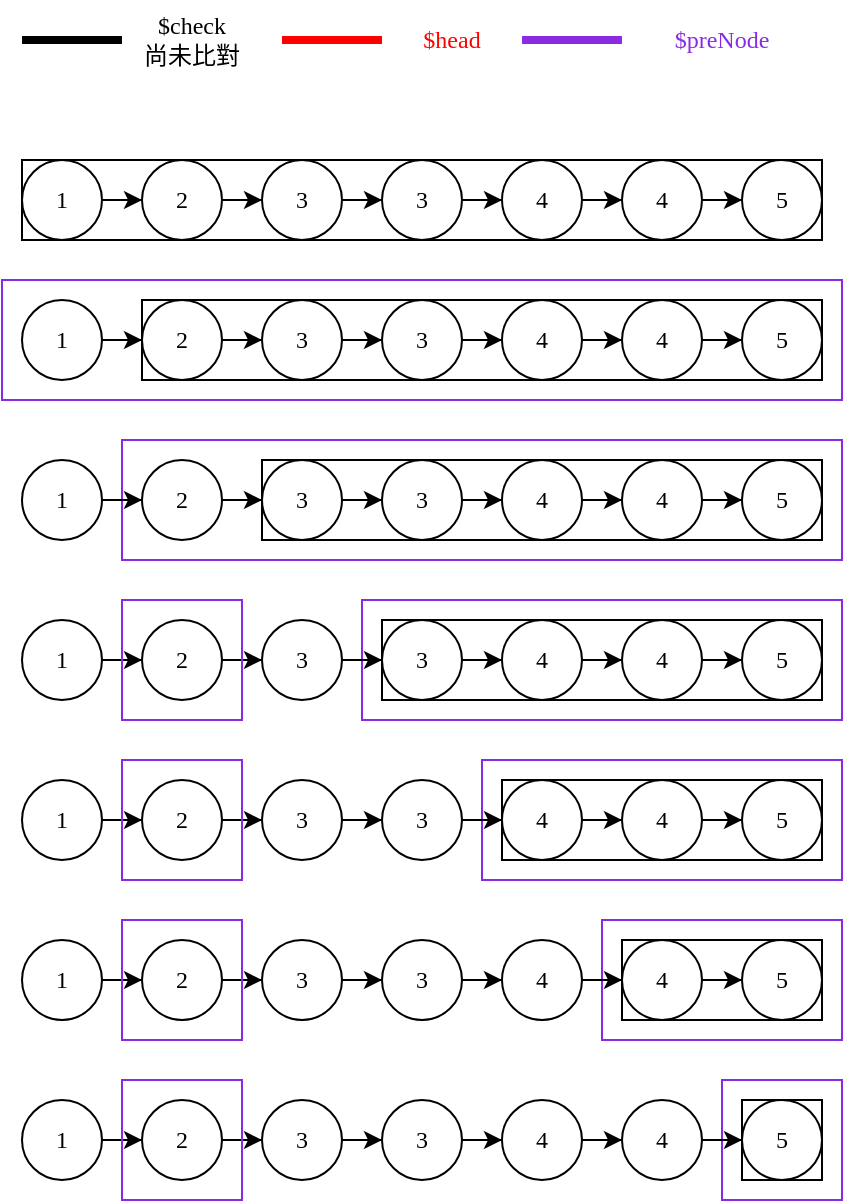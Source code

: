 <mxfile version="19.0.3" type="device"><diagram id="dfDjN7Alfze8SnQxkPcy" name="第1頁"><mxGraphModel dx="1351" dy="860" grid="1" gridSize="10" guides="1" tooltips="1" connect="1" arrows="1" fold="1" page="1" pageScale="1" pageWidth="900" pageHeight="1200" math="0" shadow="0"><root><mxCell id="0"/><mxCell id="1" parent="0"/><mxCell id="af9ezPCvCTqhQwKxUrJy-74" value="" style="rounded=0;whiteSpace=wrap;html=1;fontFamily=Verdana;fontColor=#8A2BE2;strokeColor=#8A2BE2;fillColor=none;" vertex="1" parent="1"><mxGeometry x="140" y="300" width="360" height="60" as="geometry"/></mxCell><mxCell id="af9ezPCvCTqhQwKxUrJy-20" value="" style="edgeStyle=orthogonalEdgeStyle;rounded=0;orthogonalLoop=1;jettySize=auto;html=1;fontFamily=Verdana;" edge="1" parent="1" source="af9ezPCvCTqhQwKxUrJy-21" target="af9ezPCvCTqhQwKxUrJy-23"><mxGeometry relative="1" as="geometry"/></mxCell><mxCell id="af9ezPCvCTqhQwKxUrJy-21" value="1" style="ellipse;whiteSpace=wrap;html=1;aspect=fixed;fontFamily=Verdana;" vertex="1" parent="1"><mxGeometry x="90" y="160" width="40" height="40" as="geometry"/></mxCell><mxCell id="af9ezPCvCTqhQwKxUrJy-22" value="" style="edgeStyle=orthogonalEdgeStyle;rounded=0;orthogonalLoop=1;jettySize=auto;html=1;fontFamily=Verdana;" edge="1" parent="1" source="af9ezPCvCTqhQwKxUrJy-23" target="af9ezPCvCTqhQwKxUrJy-25"><mxGeometry relative="1" as="geometry"/></mxCell><mxCell id="af9ezPCvCTqhQwKxUrJy-23" value="2" style="ellipse;whiteSpace=wrap;html=1;aspect=fixed;fontFamily=Verdana;" vertex="1" parent="1"><mxGeometry x="150" y="160" width="40" height="40" as="geometry"/></mxCell><mxCell id="af9ezPCvCTqhQwKxUrJy-24" value="" style="edgeStyle=orthogonalEdgeStyle;rounded=0;orthogonalLoop=1;jettySize=auto;html=1;fontFamily=Verdana;" edge="1" parent="1" source="af9ezPCvCTqhQwKxUrJy-25" target="af9ezPCvCTqhQwKxUrJy-27"><mxGeometry relative="1" as="geometry"/></mxCell><mxCell id="af9ezPCvCTqhQwKxUrJy-25" value="3" style="ellipse;whiteSpace=wrap;html=1;aspect=fixed;fontFamily=Verdana;" vertex="1" parent="1"><mxGeometry x="210" y="160" width="40" height="40" as="geometry"/></mxCell><mxCell id="af9ezPCvCTqhQwKxUrJy-26" value="" style="edgeStyle=orthogonalEdgeStyle;rounded=0;orthogonalLoop=1;jettySize=auto;html=1;fontFamily=Verdana;" edge="1" parent="1" source="af9ezPCvCTqhQwKxUrJy-27" target="af9ezPCvCTqhQwKxUrJy-29"><mxGeometry relative="1" as="geometry"/></mxCell><mxCell id="af9ezPCvCTqhQwKxUrJy-27" value="3" style="ellipse;whiteSpace=wrap;html=1;aspect=fixed;fontFamily=Verdana;" vertex="1" parent="1"><mxGeometry x="270" y="160" width="40" height="40" as="geometry"/></mxCell><mxCell id="af9ezPCvCTqhQwKxUrJy-28" value="" style="edgeStyle=orthogonalEdgeStyle;rounded=0;orthogonalLoop=1;jettySize=auto;html=1;fontFamily=Verdana;" edge="1" parent="1" source="af9ezPCvCTqhQwKxUrJy-29" target="af9ezPCvCTqhQwKxUrJy-31"><mxGeometry relative="1" as="geometry"/></mxCell><mxCell id="af9ezPCvCTqhQwKxUrJy-29" value="4" style="ellipse;whiteSpace=wrap;html=1;aspect=fixed;fontFamily=Verdana;" vertex="1" parent="1"><mxGeometry x="330" y="160" width="40" height="40" as="geometry"/></mxCell><mxCell id="af9ezPCvCTqhQwKxUrJy-30" value="" style="edgeStyle=orthogonalEdgeStyle;rounded=0;orthogonalLoop=1;jettySize=auto;html=1;fontFamily=Verdana;" edge="1" parent="1" source="af9ezPCvCTqhQwKxUrJy-31" target="af9ezPCvCTqhQwKxUrJy-32"><mxGeometry relative="1" as="geometry"/></mxCell><mxCell id="af9ezPCvCTqhQwKxUrJy-31" value="4" style="ellipse;whiteSpace=wrap;html=1;aspect=fixed;fontFamily=Verdana;" vertex="1" parent="1"><mxGeometry x="390" y="160" width="40" height="40" as="geometry"/></mxCell><mxCell id="af9ezPCvCTqhQwKxUrJy-32" value="5" style="ellipse;whiteSpace=wrap;html=1;aspect=fixed;fontFamily=Verdana;" vertex="1" parent="1"><mxGeometry x="450" y="160" width="40" height="40" as="geometry"/></mxCell><mxCell id="af9ezPCvCTqhQwKxUrJy-36" value="" style="endArrow=none;html=1;rounded=0;fontFamily=Verdana;strokeWidth=4;" edge="1" parent="1"><mxGeometry width="50" height="50" relative="1" as="geometry"><mxPoint x="90" y="100" as="sourcePoint"/><mxPoint x="140" y="100" as="targetPoint"/></mxGeometry></mxCell><mxCell id="af9ezPCvCTqhQwKxUrJy-37" value="$check&lt;br&gt;尚未比對" style="text;html=1;strokeColor=none;fillColor=none;align=center;verticalAlign=middle;whiteSpace=wrap;rounded=0;fontFamily=Verdana;" vertex="1" parent="1"><mxGeometry x="150" y="80" width="50" height="40" as="geometry"/></mxCell><mxCell id="af9ezPCvCTqhQwKxUrJy-38" value="" style="endArrow=none;html=1;rounded=0;fontFamily=Verdana;strokeWidth=4;strokeColor=#FF0000;" edge="1" parent="1"><mxGeometry width="50" height="50" relative="1" as="geometry"><mxPoint x="220" y="100" as="sourcePoint"/><mxPoint x="270" y="100" as="targetPoint"/></mxGeometry></mxCell><mxCell id="af9ezPCvCTqhQwKxUrJy-39" value="&lt;font color=&quot;#ff0000&quot;&gt;$head&lt;/font&gt;" style="text;html=1;strokeColor=none;fillColor=none;align=center;verticalAlign=middle;whiteSpace=wrap;rounded=0;fontFamily=Verdana;" vertex="1" parent="1"><mxGeometry x="280" y="80" width="50" height="40" as="geometry"/></mxCell><mxCell id="af9ezPCvCTqhQwKxUrJy-40" value="" style="endArrow=none;html=1;rounded=0;fontFamily=Verdana;strokeWidth=4;strokeColor=#8A2BE2;" edge="1" parent="1"><mxGeometry width="50" height="50" relative="1" as="geometry"><mxPoint x="340" y="100" as="sourcePoint"/><mxPoint x="390" y="100" as="targetPoint"/></mxGeometry></mxCell><mxCell id="af9ezPCvCTqhQwKxUrJy-41" value="&lt;font color=&quot;#8a2be2&quot;&gt;$preNode&lt;br&gt;&lt;/font&gt;" style="text;html=1;strokeColor=none;fillColor=none;align=center;verticalAlign=middle;whiteSpace=wrap;rounded=0;fontFamily=Verdana;" vertex="1" parent="1"><mxGeometry x="400" y="80" width="80" height="40" as="geometry"/></mxCell><mxCell id="af9ezPCvCTqhQwKxUrJy-42" value="" style="rounded=0;whiteSpace=wrap;html=1;fontFamily=Verdana;fillColor=none;" vertex="1" parent="1"><mxGeometry x="90" y="160" width="400" height="40" as="geometry"/></mxCell><mxCell id="af9ezPCvCTqhQwKxUrJy-45" value="" style="edgeStyle=orthogonalEdgeStyle;rounded=0;orthogonalLoop=1;jettySize=auto;html=1;fontFamily=Verdana;" edge="1" parent="1" source="af9ezPCvCTqhQwKxUrJy-46" target="af9ezPCvCTqhQwKxUrJy-48"><mxGeometry relative="1" as="geometry"/></mxCell><mxCell id="af9ezPCvCTqhQwKxUrJy-46" value="1" style="ellipse;whiteSpace=wrap;html=1;aspect=fixed;fontFamily=Verdana;" vertex="1" parent="1"><mxGeometry x="90" y="230" width="40" height="40" as="geometry"/></mxCell><mxCell id="af9ezPCvCTqhQwKxUrJy-47" value="" style="edgeStyle=orthogonalEdgeStyle;rounded=0;orthogonalLoop=1;jettySize=auto;html=1;fontFamily=Verdana;" edge="1" parent="1" source="af9ezPCvCTqhQwKxUrJy-48" target="af9ezPCvCTqhQwKxUrJy-50"><mxGeometry relative="1" as="geometry"/></mxCell><mxCell id="af9ezPCvCTqhQwKxUrJy-48" value="2" style="ellipse;whiteSpace=wrap;html=1;aspect=fixed;fontFamily=Verdana;" vertex="1" parent="1"><mxGeometry x="150" y="230" width="40" height="40" as="geometry"/></mxCell><mxCell id="af9ezPCvCTqhQwKxUrJy-49" value="" style="edgeStyle=orthogonalEdgeStyle;rounded=0;orthogonalLoop=1;jettySize=auto;html=1;fontFamily=Verdana;" edge="1" parent="1" source="af9ezPCvCTqhQwKxUrJy-50" target="af9ezPCvCTqhQwKxUrJy-52"><mxGeometry relative="1" as="geometry"/></mxCell><mxCell id="af9ezPCvCTqhQwKxUrJy-50" value="3" style="ellipse;whiteSpace=wrap;html=1;aspect=fixed;fontFamily=Verdana;" vertex="1" parent="1"><mxGeometry x="210" y="230" width="40" height="40" as="geometry"/></mxCell><mxCell id="af9ezPCvCTqhQwKxUrJy-51" value="" style="edgeStyle=orthogonalEdgeStyle;rounded=0;orthogonalLoop=1;jettySize=auto;html=1;fontFamily=Verdana;" edge="1" parent="1" source="af9ezPCvCTqhQwKxUrJy-52" target="af9ezPCvCTqhQwKxUrJy-54"><mxGeometry relative="1" as="geometry"/></mxCell><mxCell id="af9ezPCvCTqhQwKxUrJy-52" value="3" style="ellipse;whiteSpace=wrap;html=1;aspect=fixed;fontFamily=Verdana;" vertex="1" parent="1"><mxGeometry x="270" y="230" width="40" height="40" as="geometry"/></mxCell><mxCell id="af9ezPCvCTqhQwKxUrJy-53" value="" style="edgeStyle=orthogonalEdgeStyle;rounded=0;orthogonalLoop=1;jettySize=auto;html=1;fontFamily=Verdana;" edge="1" parent="1" source="af9ezPCvCTqhQwKxUrJy-54" target="af9ezPCvCTqhQwKxUrJy-56"><mxGeometry relative="1" as="geometry"/></mxCell><mxCell id="af9ezPCvCTqhQwKxUrJy-54" value="4" style="ellipse;whiteSpace=wrap;html=1;aspect=fixed;fontFamily=Verdana;" vertex="1" parent="1"><mxGeometry x="330" y="230" width="40" height="40" as="geometry"/></mxCell><mxCell id="af9ezPCvCTqhQwKxUrJy-55" value="" style="edgeStyle=orthogonalEdgeStyle;rounded=0;orthogonalLoop=1;jettySize=auto;html=1;fontFamily=Verdana;" edge="1" parent="1" source="af9ezPCvCTqhQwKxUrJy-56" target="af9ezPCvCTqhQwKxUrJy-57"><mxGeometry relative="1" as="geometry"/></mxCell><mxCell id="af9ezPCvCTqhQwKxUrJy-56" value="4" style="ellipse;whiteSpace=wrap;html=1;aspect=fixed;fontFamily=Verdana;" vertex="1" parent="1"><mxGeometry x="390" y="230" width="40" height="40" as="geometry"/></mxCell><mxCell id="af9ezPCvCTqhQwKxUrJy-57" value="5" style="ellipse;whiteSpace=wrap;html=1;aspect=fixed;fontFamily=Verdana;" vertex="1" parent="1"><mxGeometry x="450" y="230" width="40" height="40" as="geometry"/></mxCell><mxCell id="af9ezPCvCTqhQwKxUrJy-58" value="" style="rounded=0;whiteSpace=wrap;html=1;fontFamily=Verdana;fillColor=none;" vertex="1" parent="1"><mxGeometry x="150" y="230" width="340" height="40" as="geometry"/></mxCell><mxCell id="af9ezPCvCTqhQwKxUrJy-59" value="" style="rounded=0;whiteSpace=wrap;html=1;fontFamily=Verdana;fontColor=#8A2BE2;strokeColor=#8A2BE2;fillColor=none;" vertex="1" parent="1"><mxGeometry x="80" y="220" width="420" height="60" as="geometry"/></mxCell><mxCell id="af9ezPCvCTqhQwKxUrJy-60" value="" style="edgeStyle=orthogonalEdgeStyle;rounded=0;orthogonalLoop=1;jettySize=auto;html=1;fontFamily=Verdana;" edge="1" parent="1" source="af9ezPCvCTqhQwKxUrJy-61" target="af9ezPCvCTqhQwKxUrJy-63"><mxGeometry relative="1" as="geometry"/></mxCell><mxCell id="af9ezPCvCTqhQwKxUrJy-61" value="1" style="ellipse;whiteSpace=wrap;html=1;aspect=fixed;fontFamily=Verdana;" vertex="1" parent="1"><mxGeometry x="90" y="310" width="40" height="40" as="geometry"/></mxCell><mxCell id="af9ezPCvCTqhQwKxUrJy-62" value="" style="edgeStyle=orthogonalEdgeStyle;rounded=0;orthogonalLoop=1;jettySize=auto;html=1;fontFamily=Verdana;" edge="1" parent="1" source="af9ezPCvCTqhQwKxUrJy-63" target="af9ezPCvCTqhQwKxUrJy-65"><mxGeometry relative="1" as="geometry"/></mxCell><mxCell id="af9ezPCvCTqhQwKxUrJy-63" value="2" style="ellipse;whiteSpace=wrap;html=1;aspect=fixed;fontFamily=Verdana;" vertex="1" parent="1"><mxGeometry x="150" y="310" width="40" height="40" as="geometry"/></mxCell><mxCell id="af9ezPCvCTqhQwKxUrJy-64" value="" style="edgeStyle=orthogonalEdgeStyle;rounded=0;orthogonalLoop=1;jettySize=auto;html=1;fontFamily=Verdana;" edge="1" parent="1" source="af9ezPCvCTqhQwKxUrJy-65" target="af9ezPCvCTqhQwKxUrJy-67"><mxGeometry relative="1" as="geometry"/></mxCell><mxCell id="af9ezPCvCTqhQwKxUrJy-65" value="3" style="ellipse;whiteSpace=wrap;html=1;aspect=fixed;fontFamily=Verdana;" vertex="1" parent="1"><mxGeometry x="210" y="310" width="40" height="40" as="geometry"/></mxCell><mxCell id="af9ezPCvCTqhQwKxUrJy-66" value="" style="edgeStyle=orthogonalEdgeStyle;rounded=0;orthogonalLoop=1;jettySize=auto;html=1;fontFamily=Verdana;" edge="1" parent="1" source="af9ezPCvCTqhQwKxUrJy-67" target="af9ezPCvCTqhQwKxUrJy-69"><mxGeometry relative="1" as="geometry"/></mxCell><mxCell id="af9ezPCvCTqhQwKxUrJy-67" value="3" style="ellipse;whiteSpace=wrap;html=1;aspect=fixed;fontFamily=Verdana;" vertex="1" parent="1"><mxGeometry x="270" y="310" width="40" height="40" as="geometry"/></mxCell><mxCell id="af9ezPCvCTqhQwKxUrJy-68" value="" style="edgeStyle=orthogonalEdgeStyle;rounded=0;orthogonalLoop=1;jettySize=auto;html=1;fontFamily=Verdana;" edge="1" parent="1" source="af9ezPCvCTqhQwKxUrJy-69" target="af9ezPCvCTqhQwKxUrJy-71"><mxGeometry relative="1" as="geometry"/></mxCell><mxCell id="af9ezPCvCTqhQwKxUrJy-69" value="4" style="ellipse;whiteSpace=wrap;html=1;aspect=fixed;fontFamily=Verdana;" vertex="1" parent="1"><mxGeometry x="330" y="310" width="40" height="40" as="geometry"/></mxCell><mxCell id="af9ezPCvCTqhQwKxUrJy-70" value="" style="edgeStyle=orthogonalEdgeStyle;rounded=0;orthogonalLoop=1;jettySize=auto;html=1;fontFamily=Verdana;" edge="1" parent="1" source="af9ezPCvCTqhQwKxUrJy-71" target="af9ezPCvCTqhQwKxUrJy-72"><mxGeometry relative="1" as="geometry"/></mxCell><mxCell id="af9ezPCvCTqhQwKxUrJy-71" value="4" style="ellipse;whiteSpace=wrap;html=1;aspect=fixed;fontFamily=Verdana;" vertex="1" parent="1"><mxGeometry x="390" y="310" width="40" height="40" as="geometry"/></mxCell><mxCell id="af9ezPCvCTqhQwKxUrJy-72" value="5" style="ellipse;whiteSpace=wrap;html=1;aspect=fixed;fontFamily=Verdana;" vertex="1" parent="1"><mxGeometry x="450" y="310" width="40" height="40" as="geometry"/></mxCell><mxCell id="af9ezPCvCTqhQwKxUrJy-73" value="" style="rounded=0;whiteSpace=wrap;html=1;fontFamily=Verdana;fillColor=none;" vertex="1" parent="1"><mxGeometry x="210" y="310" width="280" height="40" as="geometry"/></mxCell><mxCell id="af9ezPCvCTqhQwKxUrJy-75" value="" style="rounded=0;whiteSpace=wrap;html=1;fontFamily=Verdana;fontColor=#8A2BE2;strokeColor=#8A2BE2;fillColor=none;" vertex="1" parent="1"><mxGeometry x="260" y="380" width="240" height="60" as="geometry"/></mxCell><mxCell id="af9ezPCvCTqhQwKxUrJy-76" value="" style="edgeStyle=orthogonalEdgeStyle;rounded=0;orthogonalLoop=1;jettySize=auto;html=1;fontFamily=Verdana;" edge="1" parent="1" source="af9ezPCvCTqhQwKxUrJy-77" target="af9ezPCvCTqhQwKxUrJy-79"><mxGeometry relative="1" as="geometry"/></mxCell><mxCell id="af9ezPCvCTqhQwKxUrJy-77" value="1" style="ellipse;whiteSpace=wrap;html=1;aspect=fixed;fontFamily=Verdana;" vertex="1" parent="1"><mxGeometry x="90" y="390" width="40" height="40" as="geometry"/></mxCell><mxCell id="af9ezPCvCTqhQwKxUrJy-78" value="" style="edgeStyle=orthogonalEdgeStyle;rounded=0;orthogonalLoop=1;jettySize=auto;html=1;fontFamily=Verdana;" edge="1" parent="1" source="af9ezPCvCTqhQwKxUrJy-79" target="af9ezPCvCTqhQwKxUrJy-81"><mxGeometry relative="1" as="geometry"/></mxCell><mxCell id="af9ezPCvCTqhQwKxUrJy-79" value="2" style="ellipse;whiteSpace=wrap;html=1;aspect=fixed;fontFamily=Verdana;" vertex="1" parent="1"><mxGeometry x="150" y="390" width="40" height="40" as="geometry"/></mxCell><mxCell id="af9ezPCvCTqhQwKxUrJy-80" value="" style="edgeStyle=orthogonalEdgeStyle;rounded=0;orthogonalLoop=1;jettySize=auto;html=1;fontFamily=Verdana;" edge="1" parent="1" source="af9ezPCvCTqhQwKxUrJy-81" target="af9ezPCvCTqhQwKxUrJy-83"><mxGeometry relative="1" as="geometry"/></mxCell><mxCell id="af9ezPCvCTqhQwKxUrJy-81" value="3" style="ellipse;whiteSpace=wrap;html=1;aspect=fixed;fontFamily=Verdana;" vertex="1" parent="1"><mxGeometry x="210" y="390" width="40" height="40" as="geometry"/></mxCell><mxCell id="af9ezPCvCTqhQwKxUrJy-82" value="" style="edgeStyle=orthogonalEdgeStyle;rounded=0;orthogonalLoop=1;jettySize=auto;html=1;fontFamily=Verdana;" edge="1" parent="1" source="af9ezPCvCTqhQwKxUrJy-83" target="af9ezPCvCTqhQwKxUrJy-85"><mxGeometry relative="1" as="geometry"/></mxCell><mxCell id="af9ezPCvCTqhQwKxUrJy-83" value="3" style="ellipse;whiteSpace=wrap;html=1;aspect=fixed;fontFamily=Verdana;" vertex="1" parent="1"><mxGeometry x="270" y="390" width="40" height="40" as="geometry"/></mxCell><mxCell id="af9ezPCvCTqhQwKxUrJy-84" value="" style="edgeStyle=orthogonalEdgeStyle;rounded=0;orthogonalLoop=1;jettySize=auto;html=1;fontFamily=Verdana;" edge="1" parent="1" source="af9ezPCvCTqhQwKxUrJy-85" target="af9ezPCvCTqhQwKxUrJy-87"><mxGeometry relative="1" as="geometry"/></mxCell><mxCell id="af9ezPCvCTqhQwKxUrJy-85" value="4" style="ellipse;whiteSpace=wrap;html=1;aspect=fixed;fontFamily=Verdana;" vertex="1" parent="1"><mxGeometry x="330" y="390" width="40" height="40" as="geometry"/></mxCell><mxCell id="af9ezPCvCTqhQwKxUrJy-86" value="" style="edgeStyle=orthogonalEdgeStyle;rounded=0;orthogonalLoop=1;jettySize=auto;html=1;fontFamily=Verdana;" edge="1" parent="1" source="af9ezPCvCTqhQwKxUrJy-87" target="af9ezPCvCTqhQwKxUrJy-88"><mxGeometry relative="1" as="geometry"/></mxCell><mxCell id="af9ezPCvCTqhQwKxUrJy-87" value="4" style="ellipse;whiteSpace=wrap;html=1;aspect=fixed;fontFamily=Verdana;" vertex="1" parent="1"><mxGeometry x="390" y="390" width="40" height="40" as="geometry"/></mxCell><mxCell id="af9ezPCvCTqhQwKxUrJy-88" value="5" style="ellipse;whiteSpace=wrap;html=1;aspect=fixed;fontFamily=Verdana;" vertex="1" parent="1"><mxGeometry x="450" y="390" width="40" height="40" as="geometry"/></mxCell><mxCell id="af9ezPCvCTqhQwKxUrJy-89" value="" style="rounded=0;whiteSpace=wrap;html=1;fontFamily=Verdana;fillColor=none;" vertex="1" parent="1"><mxGeometry x="270" y="390" width="220" height="40" as="geometry"/></mxCell><mxCell id="af9ezPCvCTqhQwKxUrJy-90" value="" style="rounded=0;whiteSpace=wrap;html=1;fontFamily=Verdana;fontColor=#8A2BE2;strokeColor=#8A2BE2;fillColor=none;" vertex="1" parent="1"><mxGeometry x="140" y="380" width="60" height="60" as="geometry"/></mxCell><mxCell id="af9ezPCvCTqhQwKxUrJy-91" value="" style="rounded=0;whiteSpace=wrap;html=1;fontFamily=Verdana;fontColor=#8A2BE2;strokeColor=#8A2BE2;fillColor=none;" vertex="1" parent="1"><mxGeometry x="320" y="460" width="180" height="60" as="geometry"/></mxCell><mxCell id="af9ezPCvCTqhQwKxUrJy-92" value="" style="edgeStyle=orthogonalEdgeStyle;rounded=0;orthogonalLoop=1;jettySize=auto;html=1;fontFamily=Verdana;" edge="1" parent="1" source="af9ezPCvCTqhQwKxUrJy-93" target="af9ezPCvCTqhQwKxUrJy-95"><mxGeometry relative="1" as="geometry"/></mxCell><mxCell id="af9ezPCvCTqhQwKxUrJy-93" value="1" style="ellipse;whiteSpace=wrap;html=1;aspect=fixed;fontFamily=Verdana;" vertex="1" parent="1"><mxGeometry x="90" y="470" width="40" height="40" as="geometry"/></mxCell><mxCell id="af9ezPCvCTqhQwKxUrJy-94" value="" style="edgeStyle=orthogonalEdgeStyle;rounded=0;orthogonalLoop=1;jettySize=auto;html=1;fontFamily=Verdana;" edge="1" parent="1" source="af9ezPCvCTqhQwKxUrJy-95" target="af9ezPCvCTqhQwKxUrJy-97"><mxGeometry relative="1" as="geometry"/></mxCell><mxCell id="af9ezPCvCTqhQwKxUrJy-95" value="2" style="ellipse;whiteSpace=wrap;html=1;aspect=fixed;fontFamily=Verdana;" vertex="1" parent="1"><mxGeometry x="150" y="470" width="40" height="40" as="geometry"/></mxCell><mxCell id="af9ezPCvCTqhQwKxUrJy-96" value="" style="edgeStyle=orthogonalEdgeStyle;rounded=0;orthogonalLoop=1;jettySize=auto;html=1;fontFamily=Verdana;" edge="1" parent="1" source="af9ezPCvCTqhQwKxUrJy-97" target="af9ezPCvCTqhQwKxUrJy-99"><mxGeometry relative="1" as="geometry"/></mxCell><mxCell id="af9ezPCvCTqhQwKxUrJy-97" value="3" style="ellipse;whiteSpace=wrap;html=1;aspect=fixed;fontFamily=Verdana;" vertex="1" parent="1"><mxGeometry x="210" y="470" width="40" height="40" as="geometry"/></mxCell><mxCell id="af9ezPCvCTqhQwKxUrJy-98" value="" style="edgeStyle=orthogonalEdgeStyle;rounded=0;orthogonalLoop=1;jettySize=auto;html=1;fontFamily=Verdana;" edge="1" parent="1" source="af9ezPCvCTqhQwKxUrJy-99" target="af9ezPCvCTqhQwKxUrJy-101"><mxGeometry relative="1" as="geometry"/></mxCell><mxCell id="af9ezPCvCTqhQwKxUrJy-99" value="3" style="ellipse;whiteSpace=wrap;html=1;aspect=fixed;fontFamily=Verdana;" vertex="1" parent="1"><mxGeometry x="270" y="470" width="40" height="40" as="geometry"/></mxCell><mxCell id="af9ezPCvCTqhQwKxUrJy-100" value="" style="edgeStyle=orthogonalEdgeStyle;rounded=0;orthogonalLoop=1;jettySize=auto;html=1;fontFamily=Verdana;" edge="1" parent="1" source="af9ezPCvCTqhQwKxUrJy-101" target="af9ezPCvCTqhQwKxUrJy-103"><mxGeometry relative="1" as="geometry"/></mxCell><mxCell id="af9ezPCvCTqhQwKxUrJy-101" value="4" style="ellipse;whiteSpace=wrap;html=1;aspect=fixed;fontFamily=Verdana;" vertex="1" parent="1"><mxGeometry x="330" y="470" width="40" height="40" as="geometry"/></mxCell><mxCell id="af9ezPCvCTqhQwKxUrJy-102" value="" style="edgeStyle=orthogonalEdgeStyle;rounded=0;orthogonalLoop=1;jettySize=auto;html=1;fontFamily=Verdana;" edge="1" parent="1" source="af9ezPCvCTqhQwKxUrJy-103" target="af9ezPCvCTqhQwKxUrJy-104"><mxGeometry relative="1" as="geometry"/></mxCell><mxCell id="af9ezPCvCTqhQwKxUrJy-103" value="4" style="ellipse;whiteSpace=wrap;html=1;aspect=fixed;fontFamily=Verdana;" vertex="1" parent="1"><mxGeometry x="390" y="470" width="40" height="40" as="geometry"/></mxCell><mxCell id="af9ezPCvCTqhQwKxUrJy-104" value="5" style="ellipse;whiteSpace=wrap;html=1;aspect=fixed;fontFamily=Verdana;" vertex="1" parent="1"><mxGeometry x="450" y="470" width="40" height="40" as="geometry"/></mxCell><mxCell id="af9ezPCvCTqhQwKxUrJy-105" value="" style="rounded=0;whiteSpace=wrap;html=1;fontFamily=Verdana;fillColor=none;" vertex="1" parent="1"><mxGeometry x="330" y="470" width="160" height="40" as="geometry"/></mxCell><mxCell id="af9ezPCvCTqhQwKxUrJy-106" value="" style="rounded=0;whiteSpace=wrap;html=1;fontFamily=Verdana;fontColor=#8A2BE2;strokeColor=#8A2BE2;fillColor=none;" vertex="1" parent="1"><mxGeometry x="140" y="460" width="60" height="60" as="geometry"/></mxCell><mxCell id="af9ezPCvCTqhQwKxUrJy-107" value="" style="rounded=0;whiteSpace=wrap;html=1;fontFamily=Verdana;fontColor=#8A2BE2;strokeColor=#8A2BE2;fillColor=none;" vertex="1" parent="1"><mxGeometry x="380" y="540" width="120" height="60" as="geometry"/></mxCell><mxCell id="af9ezPCvCTqhQwKxUrJy-108" value="" style="edgeStyle=orthogonalEdgeStyle;rounded=0;orthogonalLoop=1;jettySize=auto;html=1;fontFamily=Verdana;" edge="1" parent="1" source="af9ezPCvCTqhQwKxUrJy-109" target="af9ezPCvCTqhQwKxUrJy-111"><mxGeometry relative="1" as="geometry"/></mxCell><mxCell id="af9ezPCvCTqhQwKxUrJy-109" value="1" style="ellipse;whiteSpace=wrap;html=1;aspect=fixed;fontFamily=Verdana;" vertex="1" parent="1"><mxGeometry x="90" y="550" width="40" height="40" as="geometry"/></mxCell><mxCell id="af9ezPCvCTqhQwKxUrJy-110" value="" style="edgeStyle=orthogonalEdgeStyle;rounded=0;orthogonalLoop=1;jettySize=auto;html=1;fontFamily=Verdana;" edge="1" parent="1" source="af9ezPCvCTqhQwKxUrJy-111" target="af9ezPCvCTqhQwKxUrJy-113"><mxGeometry relative="1" as="geometry"/></mxCell><mxCell id="af9ezPCvCTqhQwKxUrJy-111" value="2" style="ellipse;whiteSpace=wrap;html=1;aspect=fixed;fontFamily=Verdana;" vertex="1" parent="1"><mxGeometry x="150" y="550" width="40" height="40" as="geometry"/></mxCell><mxCell id="af9ezPCvCTqhQwKxUrJy-112" value="" style="edgeStyle=orthogonalEdgeStyle;rounded=0;orthogonalLoop=1;jettySize=auto;html=1;fontFamily=Verdana;" edge="1" parent="1" source="af9ezPCvCTqhQwKxUrJy-113" target="af9ezPCvCTqhQwKxUrJy-115"><mxGeometry relative="1" as="geometry"/></mxCell><mxCell id="af9ezPCvCTqhQwKxUrJy-113" value="3" style="ellipse;whiteSpace=wrap;html=1;aspect=fixed;fontFamily=Verdana;" vertex="1" parent="1"><mxGeometry x="210" y="550" width="40" height="40" as="geometry"/></mxCell><mxCell id="af9ezPCvCTqhQwKxUrJy-114" value="" style="edgeStyle=orthogonalEdgeStyle;rounded=0;orthogonalLoop=1;jettySize=auto;html=1;fontFamily=Verdana;" edge="1" parent="1" source="af9ezPCvCTqhQwKxUrJy-115" target="af9ezPCvCTqhQwKxUrJy-117"><mxGeometry relative="1" as="geometry"/></mxCell><mxCell id="af9ezPCvCTqhQwKxUrJy-115" value="3" style="ellipse;whiteSpace=wrap;html=1;aspect=fixed;fontFamily=Verdana;" vertex="1" parent="1"><mxGeometry x="270" y="550" width="40" height="40" as="geometry"/></mxCell><mxCell id="af9ezPCvCTqhQwKxUrJy-116" value="" style="edgeStyle=orthogonalEdgeStyle;rounded=0;orthogonalLoop=1;jettySize=auto;html=1;fontFamily=Verdana;" edge="1" parent="1" source="af9ezPCvCTqhQwKxUrJy-117" target="af9ezPCvCTqhQwKxUrJy-119"><mxGeometry relative="1" as="geometry"/></mxCell><mxCell id="af9ezPCvCTqhQwKxUrJy-117" value="4" style="ellipse;whiteSpace=wrap;html=1;aspect=fixed;fontFamily=Verdana;" vertex="1" parent="1"><mxGeometry x="330" y="550" width="40" height="40" as="geometry"/></mxCell><mxCell id="af9ezPCvCTqhQwKxUrJy-118" value="" style="edgeStyle=orthogonalEdgeStyle;rounded=0;orthogonalLoop=1;jettySize=auto;html=1;fontFamily=Verdana;" edge="1" parent="1" source="af9ezPCvCTqhQwKxUrJy-119" target="af9ezPCvCTqhQwKxUrJy-120"><mxGeometry relative="1" as="geometry"/></mxCell><mxCell id="af9ezPCvCTqhQwKxUrJy-119" value="4" style="ellipse;whiteSpace=wrap;html=1;aspect=fixed;fontFamily=Verdana;" vertex="1" parent="1"><mxGeometry x="390" y="550" width="40" height="40" as="geometry"/></mxCell><mxCell id="af9ezPCvCTqhQwKxUrJy-120" value="5" style="ellipse;whiteSpace=wrap;html=1;aspect=fixed;fontFamily=Verdana;" vertex="1" parent="1"><mxGeometry x="450" y="550" width="40" height="40" as="geometry"/></mxCell><mxCell id="af9ezPCvCTqhQwKxUrJy-121" value="" style="rounded=0;whiteSpace=wrap;html=1;fontFamily=Verdana;fillColor=none;" vertex="1" parent="1"><mxGeometry x="390" y="550" width="100" height="40" as="geometry"/></mxCell><mxCell id="af9ezPCvCTqhQwKxUrJy-122" value="" style="rounded=0;whiteSpace=wrap;html=1;fontFamily=Verdana;fontColor=#8A2BE2;strokeColor=#8A2BE2;fillColor=none;" vertex="1" parent="1"><mxGeometry x="140" y="540" width="60" height="60" as="geometry"/></mxCell><mxCell id="af9ezPCvCTqhQwKxUrJy-123" value="" style="rounded=0;whiteSpace=wrap;html=1;fontFamily=Verdana;fontColor=#8A2BE2;strokeColor=#8A2BE2;fillColor=none;" vertex="1" parent="1"><mxGeometry x="440" y="620" width="60" height="60" as="geometry"/></mxCell><mxCell id="af9ezPCvCTqhQwKxUrJy-124" value="" style="edgeStyle=orthogonalEdgeStyle;rounded=0;orthogonalLoop=1;jettySize=auto;html=1;fontFamily=Verdana;" edge="1" parent="1" source="af9ezPCvCTqhQwKxUrJy-125" target="af9ezPCvCTqhQwKxUrJy-127"><mxGeometry relative="1" as="geometry"/></mxCell><mxCell id="af9ezPCvCTqhQwKxUrJy-125" value="1" style="ellipse;whiteSpace=wrap;html=1;aspect=fixed;fontFamily=Verdana;" vertex="1" parent="1"><mxGeometry x="90" y="630" width="40" height="40" as="geometry"/></mxCell><mxCell id="af9ezPCvCTqhQwKxUrJy-126" value="" style="edgeStyle=orthogonalEdgeStyle;rounded=0;orthogonalLoop=1;jettySize=auto;html=1;fontFamily=Verdana;" edge="1" parent="1" source="af9ezPCvCTqhQwKxUrJy-127" target="af9ezPCvCTqhQwKxUrJy-129"><mxGeometry relative="1" as="geometry"/></mxCell><mxCell id="af9ezPCvCTqhQwKxUrJy-127" value="2" style="ellipse;whiteSpace=wrap;html=1;aspect=fixed;fontFamily=Verdana;" vertex="1" parent="1"><mxGeometry x="150" y="630" width="40" height="40" as="geometry"/></mxCell><mxCell id="af9ezPCvCTqhQwKxUrJy-128" value="" style="edgeStyle=orthogonalEdgeStyle;rounded=0;orthogonalLoop=1;jettySize=auto;html=1;fontFamily=Verdana;" edge="1" parent="1" source="af9ezPCvCTqhQwKxUrJy-129" target="af9ezPCvCTqhQwKxUrJy-131"><mxGeometry relative="1" as="geometry"/></mxCell><mxCell id="af9ezPCvCTqhQwKxUrJy-129" value="3" style="ellipse;whiteSpace=wrap;html=1;aspect=fixed;fontFamily=Verdana;" vertex="1" parent="1"><mxGeometry x="210" y="630" width="40" height="40" as="geometry"/></mxCell><mxCell id="af9ezPCvCTqhQwKxUrJy-130" value="" style="edgeStyle=orthogonalEdgeStyle;rounded=0;orthogonalLoop=1;jettySize=auto;html=1;fontFamily=Verdana;" edge="1" parent="1" source="af9ezPCvCTqhQwKxUrJy-131" target="af9ezPCvCTqhQwKxUrJy-133"><mxGeometry relative="1" as="geometry"/></mxCell><mxCell id="af9ezPCvCTqhQwKxUrJy-131" value="3" style="ellipse;whiteSpace=wrap;html=1;aspect=fixed;fontFamily=Verdana;" vertex="1" parent="1"><mxGeometry x="270" y="630" width="40" height="40" as="geometry"/></mxCell><mxCell id="af9ezPCvCTqhQwKxUrJy-132" value="" style="edgeStyle=orthogonalEdgeStyle;rounded=0;orthogonalLoop=1;jettySize=auto;html=1;fontFamily=Verdana;" edge="1" parent="1" source="af9ezPCvCTqhQwKxUrJy-133" target="af9ezPCvCTqhQwKxUrJy-135"><mxGeometry relative="1" as="geometry"/></mxCell><mxCell id="af9ezPCvCTqhQwKxUrJy-133" value="4" style="ellipse;whiteSpace=wrap;html=1;aspect=fixed;fontFamily=Verdana;" vertex="1" parent="1"><mxGeometry x="330" y="630" width="40" height="40" as="geometry"/></mxCell><mxCell id="af9ezPCvCTqhQwKxUrJy-134" value="" style="edgeStyle=orthogonalEdgeStyle;rounded=0;orthogonalLoop=1;jettySize=auto;html=1;fontFamily=Verdana;" edge="1" parent="1" source="af9ezPCvCTqhQwKxUrJy-135" target="af9ezPCvCTqhQwKxUrJy-136"><mxGeometry relative="1" as="geometry"/></mxCell><mxCell id="af9ezPCvCTqhQwKxUrJy-135" value="4" style="ellipse;whiteSpace=wrap;html=1;aspect=fixed;fontFamily=Verdana;" vertex="1" parent="1"><mxGeometry x="390" y="630" width="40" height="40" as="geometry"/></mxCell><mxCell id="af9ezPCvCTqhQwKxUrJy-136" value="5" style="ellipse;whiteSpace=wrap;html=1;aspect=fixed;fontFamily=Verdana;" vertex="1" parent="1"><mxGeometry x="450" y="630" width="40" height="40" as="geometry"/></mxCell><mxCell id="af9ezPCvCTqhQwKxUrJy-137" value="" style="rounded=0;whiteSpace=wrap;html=1;fontFamily=Verdana;fillColor=none;" vertex="1" parent="1"><mxGeometry x="450" y="630" width="40" height="40" as="geometry"/></mxCell><mxCell id="af9ezPCvCTqhQwKxUrJy-138" value="" style="rounded=0;whiteSpace=wrap;html=1;fontFamily=Verdana;fontColor=#8A2BE2;strokeColor=#8A2BE2;fillColor=none;" vertex="1" parent="1"><mxGeometry x="140" y="620" width="60" height="60" as="geometry"/></mxCell></root></mxGraphModel></diagram></mxfile>